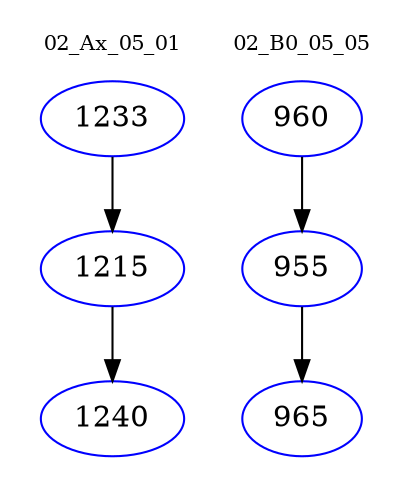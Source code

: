 digraph{
subgraph cluster_0 {
color = white
label = "02_Ax_05_01";
fontsize=10;
T0_1233 [label="1233", color="blue"]
T0_1233 -> T0_1215 [color="black"]
T0_1215 [label="1215", color="blue"]
T0_1215 -> T0_1240 [color="black"]
T0_1240 [label="1240", color="blue"]
}
subgraph cluster_1 {
color = white
label = "02_B0_05_05";
fontsize=10;
T1_960 [label="960", color="blue"]
T1_960 -> T1_955 [color="black"]
T1_955 [label="955", color="blue"]
T1_955 -> T1_965 [color="black"]
T1_965 [label="965", color="blue"]
}
}
